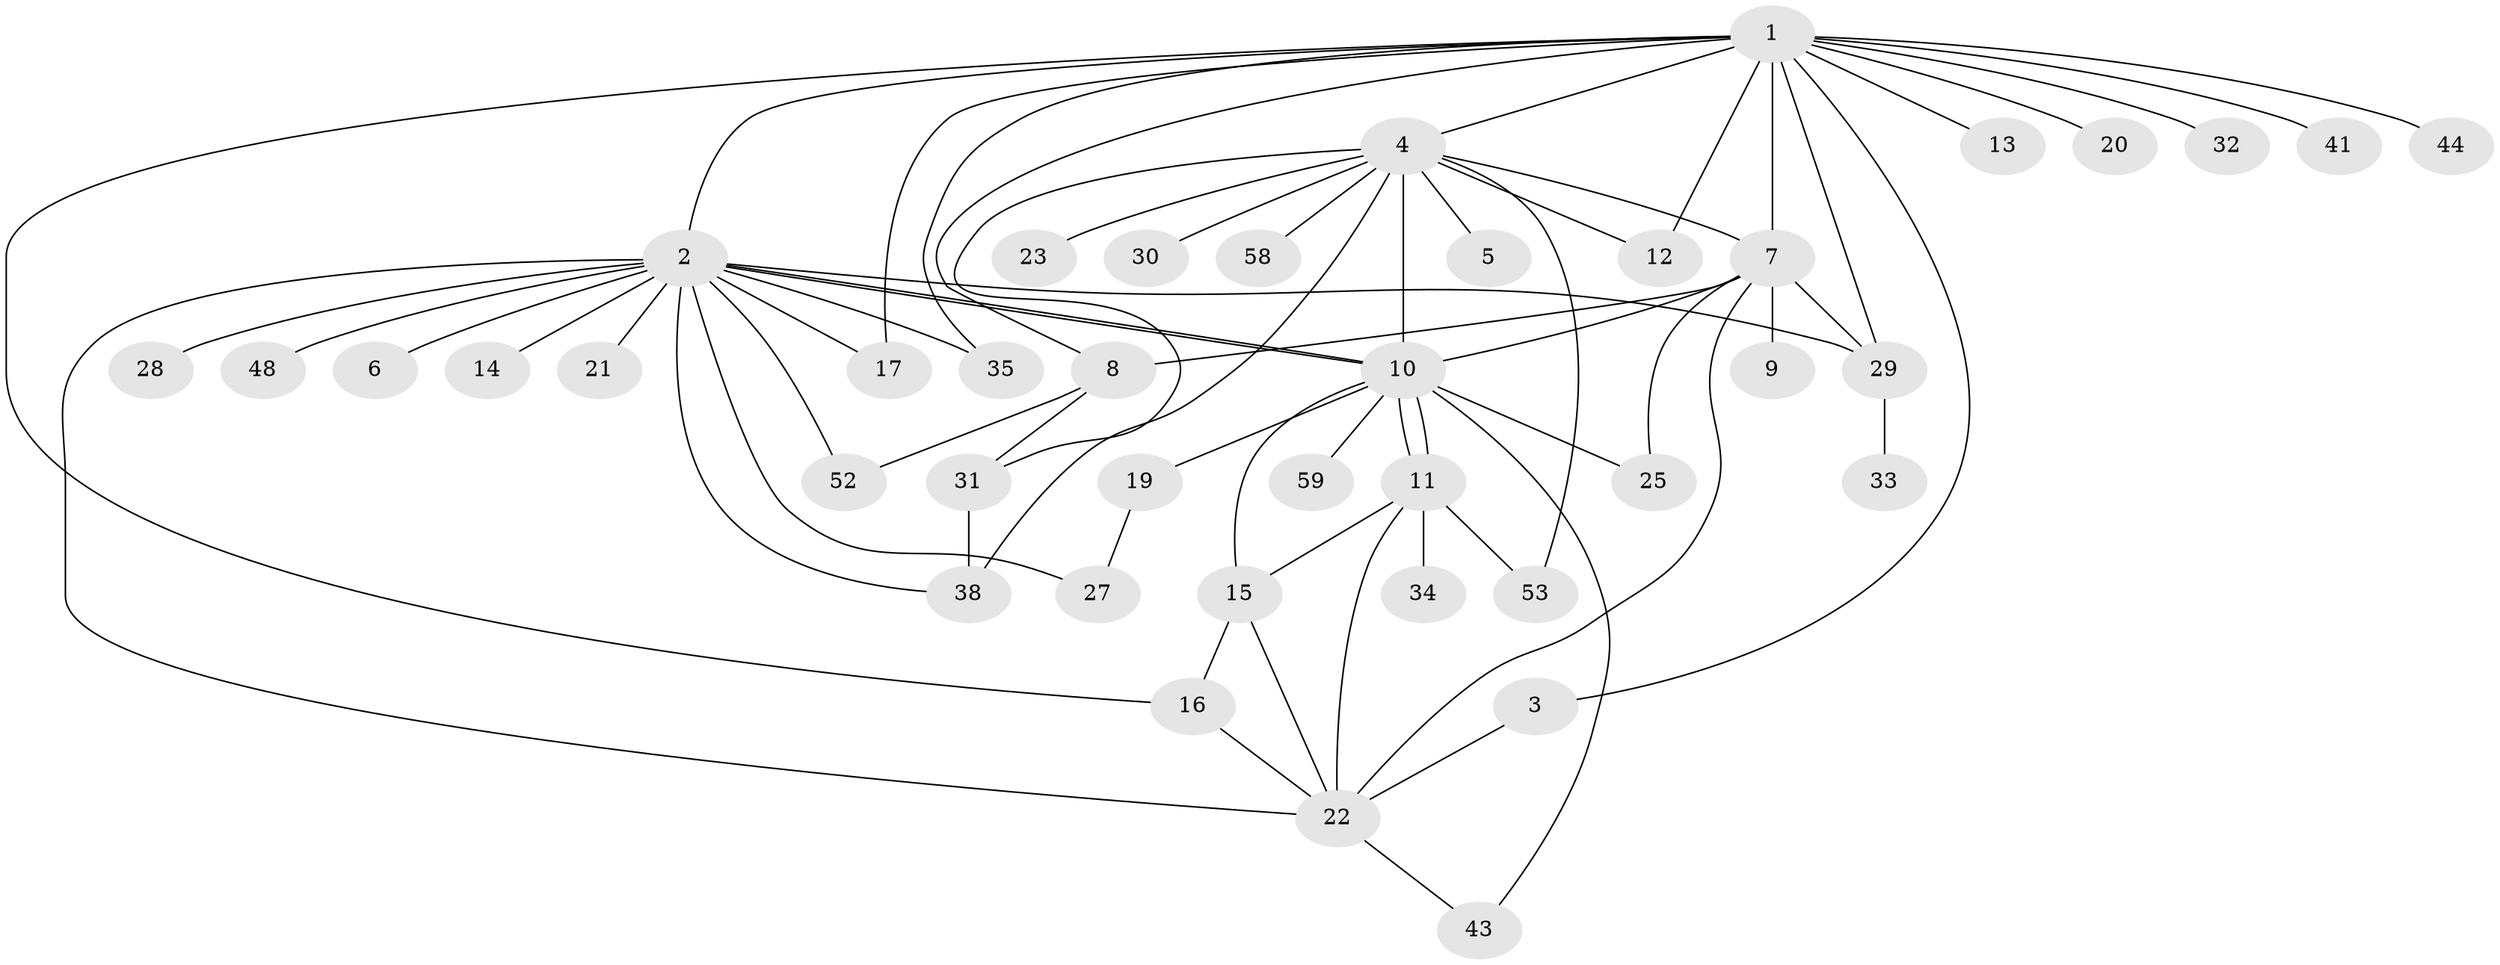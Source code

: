 // original degree distribution, {16: 0.01694915254237288, 15: 0.01694915254237288, 2: 0.2542372881355932, 11: 0.01694915254237288, 1: 0.4067796610169492, 5: 0.0847457627118644, 12: 0.01694915254237288, 6: 0.01694915254237288, 3: 0.15254237288135594, 4: 0.01694915254237288}
// Generated by graph-tools (version 1.1) at 2025/18/03/04/25 18:18:22]
// undirected, 41 vertices, 66 edges
graph export_dot {
graph [start="1"]
  node [color=gray90,style=filled];
  1 [super="+18"];
  2;
  3;
  4;
  5;
  6;
  7 [super="+36+50"];
  8;
  9;
  10 [super="+24"];
  11;
  12;
  13;
  14;
  15 [super="+54"];
  16;
  17 [super="+26"];
  19;
  20;
  21;
  22 [super="+42"];
  23;
  25;
  27;
  28;
  29 [super="+49"];
  30;
  31 [super="+37+39"];
  32;
  33;
  34;
  35 [super="+55"];
  38 [super="+40"];
  41;
  43 [super="+46"];
  44;
  48;
  52;
  53;
  58;
  59;
  1 -- 2;
  1 -- 3;
  1 -- 4;
  1 -- 8;
  1 -- 12;
  1 -- 13;
  1 -- 16;
  1 -- 17;
  1 -- 20;
  1 -- 29;
  1 -- 32;
  1 -- 41;
  1 -- 44;
  1 -- 7;
  1 -- 35;
  2 -- 6;
  2 -- 10;
  2 -- 10;
  2 -- 14;
  2 -- 21;
  2 -- 27;
  2 -- 28;
  2 -- 29;
  2 -- 35;
  2 -- 38;
  2 -- 48;
  2 -- 52;
  2 -- 17;
  2 -- 22;
  3 -- 22;
  4 -- 5;
  4 -- 7;
  4 -- 10;
  4 -- 12;
  4 -- 23;
  4 -- 30;
  4 -- 31;
  4 -- 38;
  4 -- 53;
  4 -- 58;
  7 -- 9;
  7 -- 8 [weight=2];
  7 -- 25;
  7 -- 29;
  7 -- 22;
  7 -- 10;
  8 -- 52;
  8 -- 31;
  10 -- 11;
  10 -- 11;
  10 -- 15;
  10 -- 19;
  10 -- 25;
  10 -- 43;
  10 -- 59;
  11 -- 15;
  11 -- 34;
  11 -- 53;
  11 -- 22;
  15 -- 16;
  15 -- 22;
  16 -- 22;
  19 -- 27;
  22 -- 43;
  29 -- 33;
  31 -- 38;
}

